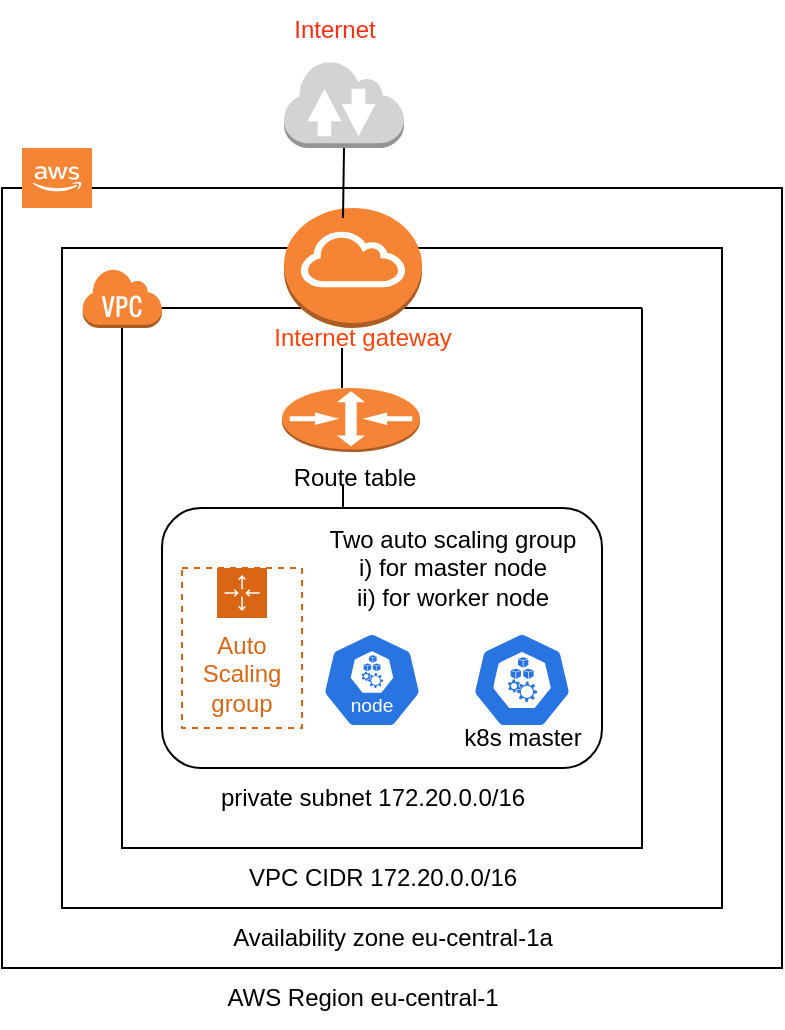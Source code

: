 <mxfile version="24.2.0" type="device">
  <diagram name="Page-1" id="wXtLAqsPDxk9DxpJc_F9">
    <mxGraphModel dx="794" dy="412" grid="1" gridSize="10" guides="1" tooltips="1" connect="1" arrows="1" fold="1" page="1" pageScale="1" pageWidth="850" pageHeight="1100" math="0" shadow="0">
      <root>
        <mxCell id="0" />
        <mxCell id="1" parent="0" />
        <mxCell id="ZKcBivlwOp2BjrY1oU3Z-3" value="Availabilty zone" style="whiteSpace=wrap;html=1;aspect=fixed;" parent="1" vertex="1">
          <mxGeometry x="190" y="194" width="390" height="390" as="geometry" />
        </mxCell>
        <mxCell id="ZKcBivlwOp2BjrY1oU3Z-4" value="" style="outlineConnect=0;dashed=0;verticalLabelPosition=bottom;verticalAlign=top;align=center;html=1;shape=mxgraph.aws3.cloud_2;fillColor=#F58534;gradientColor=none;" parent="1" vertex="1">
          <mxGeometry x="200" y="174" width="35" height="30" as="geometry" />
        </mxCell>
        <mxCell id="ZKcBivlwOp2BjrY1oU3Z-5" value="" style="whiteSpace=wrap;html=1;aspect=fixed;" parent="1" vertex="1">
          <mxGeometry x="220" y="224" width="330" height="330" as="geometry" />
        </mxCell>
        <mxCell id="ZKcBivlwOp2BjrY1oU3Z-9" value="" style="swimlane;startSize=0;" parent="1" vertex="1">
          <mxGeometry x="250" y="254" width="260" height="270" as="geometry" />
        </mxCell>
        <mxCell id="RlXiYMVBOGuwFZG4xhF4-10" value="" style="outlineConnect=0;dashed=0;verticalLabelPosition=bottom;verticalAlign=top;align=center;html=1;shape=mxgraph.aws3.router;fillColor=#F58536;gradientColor=none;" vertex="1" parent="ZKcBivlwOp2BjrY1oU3Z-9">
          <mxGeometry x="80" y="40" width="69" height="32" as="geometry" />
        </mxCell>
        <mxCell id="RlXiYMVBOGuwFZG4xhF4-14" value="" style="endArrow=none;html=1;rounded=0;" edge="1" parent="ZKcBivlwOp2BjrY1oU3Z-9">
          <mxGeometry width="50" height="50" relative="1" as="geometry">
            <mxPoint x="110" y="40" as="sourcePoint" />
            <mxPoint x="110" y="20" as="targetPoint" />
          </mxGeometry>
        </mxCell>
        <mxCell id="HEbRclGqsmwSDugHAFnA-1" value="Availability zone&amp;nbsp;eu-central-1a" style="text;html=1;align=center;verticalAlign=middle;resizable=0;points=[];autosize=1;strokeColor=none;fillColor=none;" parent="1" vertex="1">
          <mxGeometry x="295" y="554" width="180" height="30" as="geometry" />
        </mxCell>
        <mxCell id="HEbRclGqsmwSDugHAFnA-2" value="AWS Region eu-central-1" style="text;html=1;align=center;verticalAlign=middle;resizable=0;points=[];autosize=1;strokeColor=none;fillColor=none;" parent="1" vertex="1">
          <mxGeometry x="290" y="584" width="160" height="30" as="geometry" />
        </mxCell>
        <mxCell id="H15Y3mip7bV0BsWOqw32-4" value="" style="outlineConnect=0;dashed=0;verticalLabelPosition=bottom;verticalAlign=top;align=center;html=1;shape=mxgraph.aws3.virtual_private_cloud;fillColor=#F58534;gradientColor=none;" parent="1" vertex="1">
          <mxGeometry x="230" y="234" width="40" height="30" as="geometry" />
        </mxCell>
        <mxCell id="H15Y3mip7bV0BsWOqw32-6" value="" style="rounded=1;whiteSpace=wrap;html=1;" parent="1" vertex="1">
          <mxGeometry x="270" y="354" width="220" height="130" as="geometry" />
        </mxCell>
        <mxCell id="H15Y3mip7bV0BsWOqw32-7" value="private subnet 172.20.0.0/16" style="text;html=1;align=center;verticalAlign=middle;resizable=0;points=[];autosize=1;strokeColor=none;fillColor=none;" parent="1" vertex="1">
          <mxGeometry x="285" y="484" width="180" height="30" as="geometry" />
        </mxCell>
        <mxCell id="H15Y3mip7bV0BsWOqw32-9" value="VPC CIDR 172.20.0.0/16" style="text;html=1;align=center;verticalAlign=middle;resizable=0;points=[];autosize=1;strokeColor=none;fillColor=none;" parent="1" vertex="1">
          <mxGeometry x="300" y="524" width="160" height="30" as="geometry" />
        </mxCell>
        <mxCell id="H15Y3mip7bV0BsWOqw32-12" value="Auto Scaling group" style="points=[[0,0],[0.25,0],[0.5,0],[0.75,0],[1,0],[1,0.25],[1,0.5],[1,0.75],[1,1],[0.75,1],[0.5,1],[0.25,1],[0,1],[0,0.75],[0,0.5],[0,0.25]];outlineConnect=0;gradientColor=none;html=1;whiteSpace=wrap;fontSize=12;fontStyle=0;container=1;pointerEvents=0;collapsible=0;recursiveResize=0;shape=mxgraph.aws4.groupCenter;grIcon=mxgraph.aws4.group_auto_scaling_group;grStroke=1;strokeColor=#D86613;fillColor=none;verticalAlign=top;align=center;fontColor=#D86613;dashed=1;spacingTop=25;" parent="1" vertex="1">
          <mxGeometry x="280" y="384" width="60" height="80" as="geometry" />
        </mxCell>
        <mxCell id="H15Y3mip7bV0BsWOqw32-14" value="" style="aspect=fixed;sketch=0;html=1;dashed=0;whitespace=wrap;fillColor=#2875E2;strokeColor=#ffffff;points=[[0.005,0.63,0],[0.1,0.2,0],[0.9,0.2,0],[0.5,0,0],[0.995,0.63,0],[0.72,0.99,0],[0.5,1,0],[0.28,0.99,0]];shape=mxgraph.kubernetes.icon2;kubernetesLabel=1;prIcon=node" parent="1" vertex="1">
          <mxGeometry x="350" y="416" width="50" height="48" as="geometry" />
        </mxCell>
        <mxCell id="H15Y3mip7bV0BsWOqw32-15" value="" style="aspect=fixed;sketch=0;html=1;dashed=0;whitespace=wrap;fillColor=#2875E2;strokeColor=#ffffff;points=[[0.005,0.63,0],[0.1,0.2,0],[0.9,0.2,0],[0.5,0,0],[0.995,0.63,0],[0.72,0.99,0],[0.5,1,0],[0.28,0.99,0]];shape=mxgraph.kubernetes.icon2;prIcon=node" parent="1" vertex="1">
          <mxGeometry x="425" y="416" width="50" height="48" as="geometry" />
        </mxCell>
        <mxCell id="H15Y3mip7bV0BsWOqw32-16" value="k8s master" style="text;html=1;align=center;verticalAlign=middle;resizable=0;points=[];autosize=1;strokeColor=none;fillColor=none;" parent="1" vertex="1">
          <mxGeometry x="410" y="454" width="80" height="30" as="geometry" />
        </mxCell>
        <mxCell id="DLmDLu5xlJWcMtGqvL5R-1" value="Two auto scaling group&lt;div&gt;i) for master node&lt;/div&gt;&lt;div&gt;ii) for worker node&lt;/div&gt;" style="text;html=1;align=center;verticalAlign=middle;resizable=0;points=[];autosize=1;strokeColor=none;fillColor=none;" parent="1" vertex="1">
          <mxGeometry x="340" y="354" width="150" height="60" as="geometry" />
        </mxCell>
        <mxCell id="RlXiYMVBOGuwFZG4xhF4-1" value="" style="outlineConnect=0;dashed=0;verticalLabelPosition=bottom;verticalAlign=top;align=center;html=1;shape=mxgraph.aws3.internet_gateway;fillColor=#F58534;gradientColor=none;" vertex="1" parent="1">
          <mxGeometry x="331" y="204" width="69" height="60" as="geometry" />
        </mxCell>
        <mxCell id="RlXiYMVBOGuwFZG4xhF4-2" value="&lt;font color=&quot;#ff430a&quot;&gt;Internet gateway&lt;/font&gt;" style="text;html=1;align=center;verticalAlign=middle;resizable=0;points=[];autosize=1;strokeColor=none;fillColor=none;" vertex="1" parent="1">
          <mxGeometry x="315" y="254" width="110" height="30" as="geometry" />
        </mxCell>
        <mxCell id="RlXiYMVBOGuwFZG4xhF4-8" value="" style="outlineConnect=0;dashed=0;verticalLabelPosition=bottom;verticalAlign=top;align=center;html=1;shape=mxgraph.aws3.internet_2;fillColor=#D2D3D3;gradientColor=none;" vertex="1" parent="1">
          <mxGeometry x="331" y="130" width="60" height="44" as="geometry" />
        </mxCell>
        <mxCell id="RlXiYMVBOGuwFZG4xhF4-12" value="" style="endArrow=none;html=1;rounded=0;entryX=0.5;entryY=1;entryDx=0;entryDy=0;entryPerimeter=0;" edge="1" parent="1" target="RlXiYMVBOGuwFZG4xhF4-8">
          <mxGeometry width="50" height="50" relative="1" as="geometry">
            <mxPoint x="360.5" y="209" as="sourcePoint" />
            <mxPoint x="361" y="180" as="targetPoint" />
          </mxGeometry>
        </mxCell>
        <mxCell id="RlXiYMVBOGuwFZG4xhF4-15" value="Route table" style="text;html=1;align=center;verticalAlign=middle;resizable=0;points=[];autosize=1;strokeColor=none;fillColor=none;" vertex="1" parent="1">
          <mxGeometry x="325.5" y="324" width="80" height="30" as="geometry" />
        </mxCell>
        <mxCell id="RlXiYMVBOGuwFZG4xhF4-16" value="&lt;font color=&quot;#ff2f0f&quot;&gt;Internet&lt;/font&gt;" style="text;html=1;align=center;verticalAlign=middle;resizable=0;points=[];autosize=1;strokeColor=none;fillColor=none;" vertex="1" parent="1">
          <mxGeometry x="325.5" y="100" width="60" height="30" as="geometry" />
        </mxCell>
        <mxCell id="RlXiYMVBOGuwFZG4xhF4-18" value="" style="endArrow=none;html=1;rounded=0;" edge="1" parent="1">
          <mxGeometry width="50" height="50" relative="1" as="geometry">
            <mxPoint x="360.5" y="354" as="sourcePoint" />
            <mxPoint x="360.5" y="343" as="targetPoint" />
          </mxGeometry>
        </mxCell>
      </root>
    </mxGraphModel>
  </diagram>
</mxfile>
